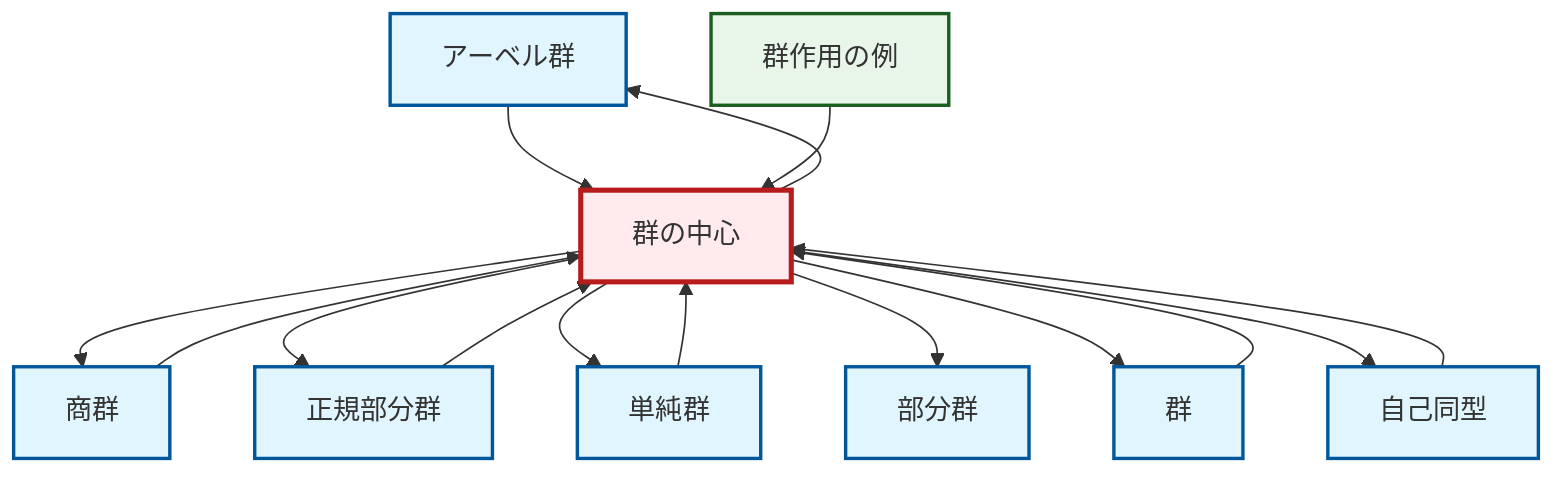 graph TD
    classDef definition fill:#e1f5fe,stroke:#01579b,stroke-width:2px
    classDef theorem fill:#f3e5f5,stroke:#4a148c,stroke-width:2px
    classDef axiom fill:#fff3e0,stroke:#e65100,stroke-width:2px
    classDef example fill:#e8f5e9,stroke:#1b5e20,stroke-width:2px
    classDef current fill:#ffebee,stroke:#b71c1c,stroke-width:3px
    def-abelian-group["アーベル群"]:::definition
    ex-group-action-examples["群作用の例"]:::example
    def-subgroup["部分群"]:::definition
    def-automorphism["自己同型"]:::definition
    def-group["群"]:::definition
    def-center-of-group["群の中心"]:::definition
    def-quotient-group["商群"]:::definition
    def-normal-subgroup["正規部分群"]:::definition
    def-simple-group["単純群"]:::definition
    def-automorphism --> def-center-of-group
    def-center-of-group --> def-quotient-group
    def-quotient-group --> def-center-of-group
    def-center-of-group --> def-normal-subgroup
    def-center-of-group --> def-simple-group
    def-abelian-group --> def-center-of-group
    def-group --> def-center-of-group
    def-center-of-group --> def-subgroup
    def-center-of-group --> def-group
    def-simple-group --> def-center-of-group
    def-normal-subgroup --> def-center-of-group
    def-center-of-group --> def-abelian-group
    ex-group-action-examples --> def-center-of-group
    def-center-of-group --> def-automorphism
    class def-center-of-group current